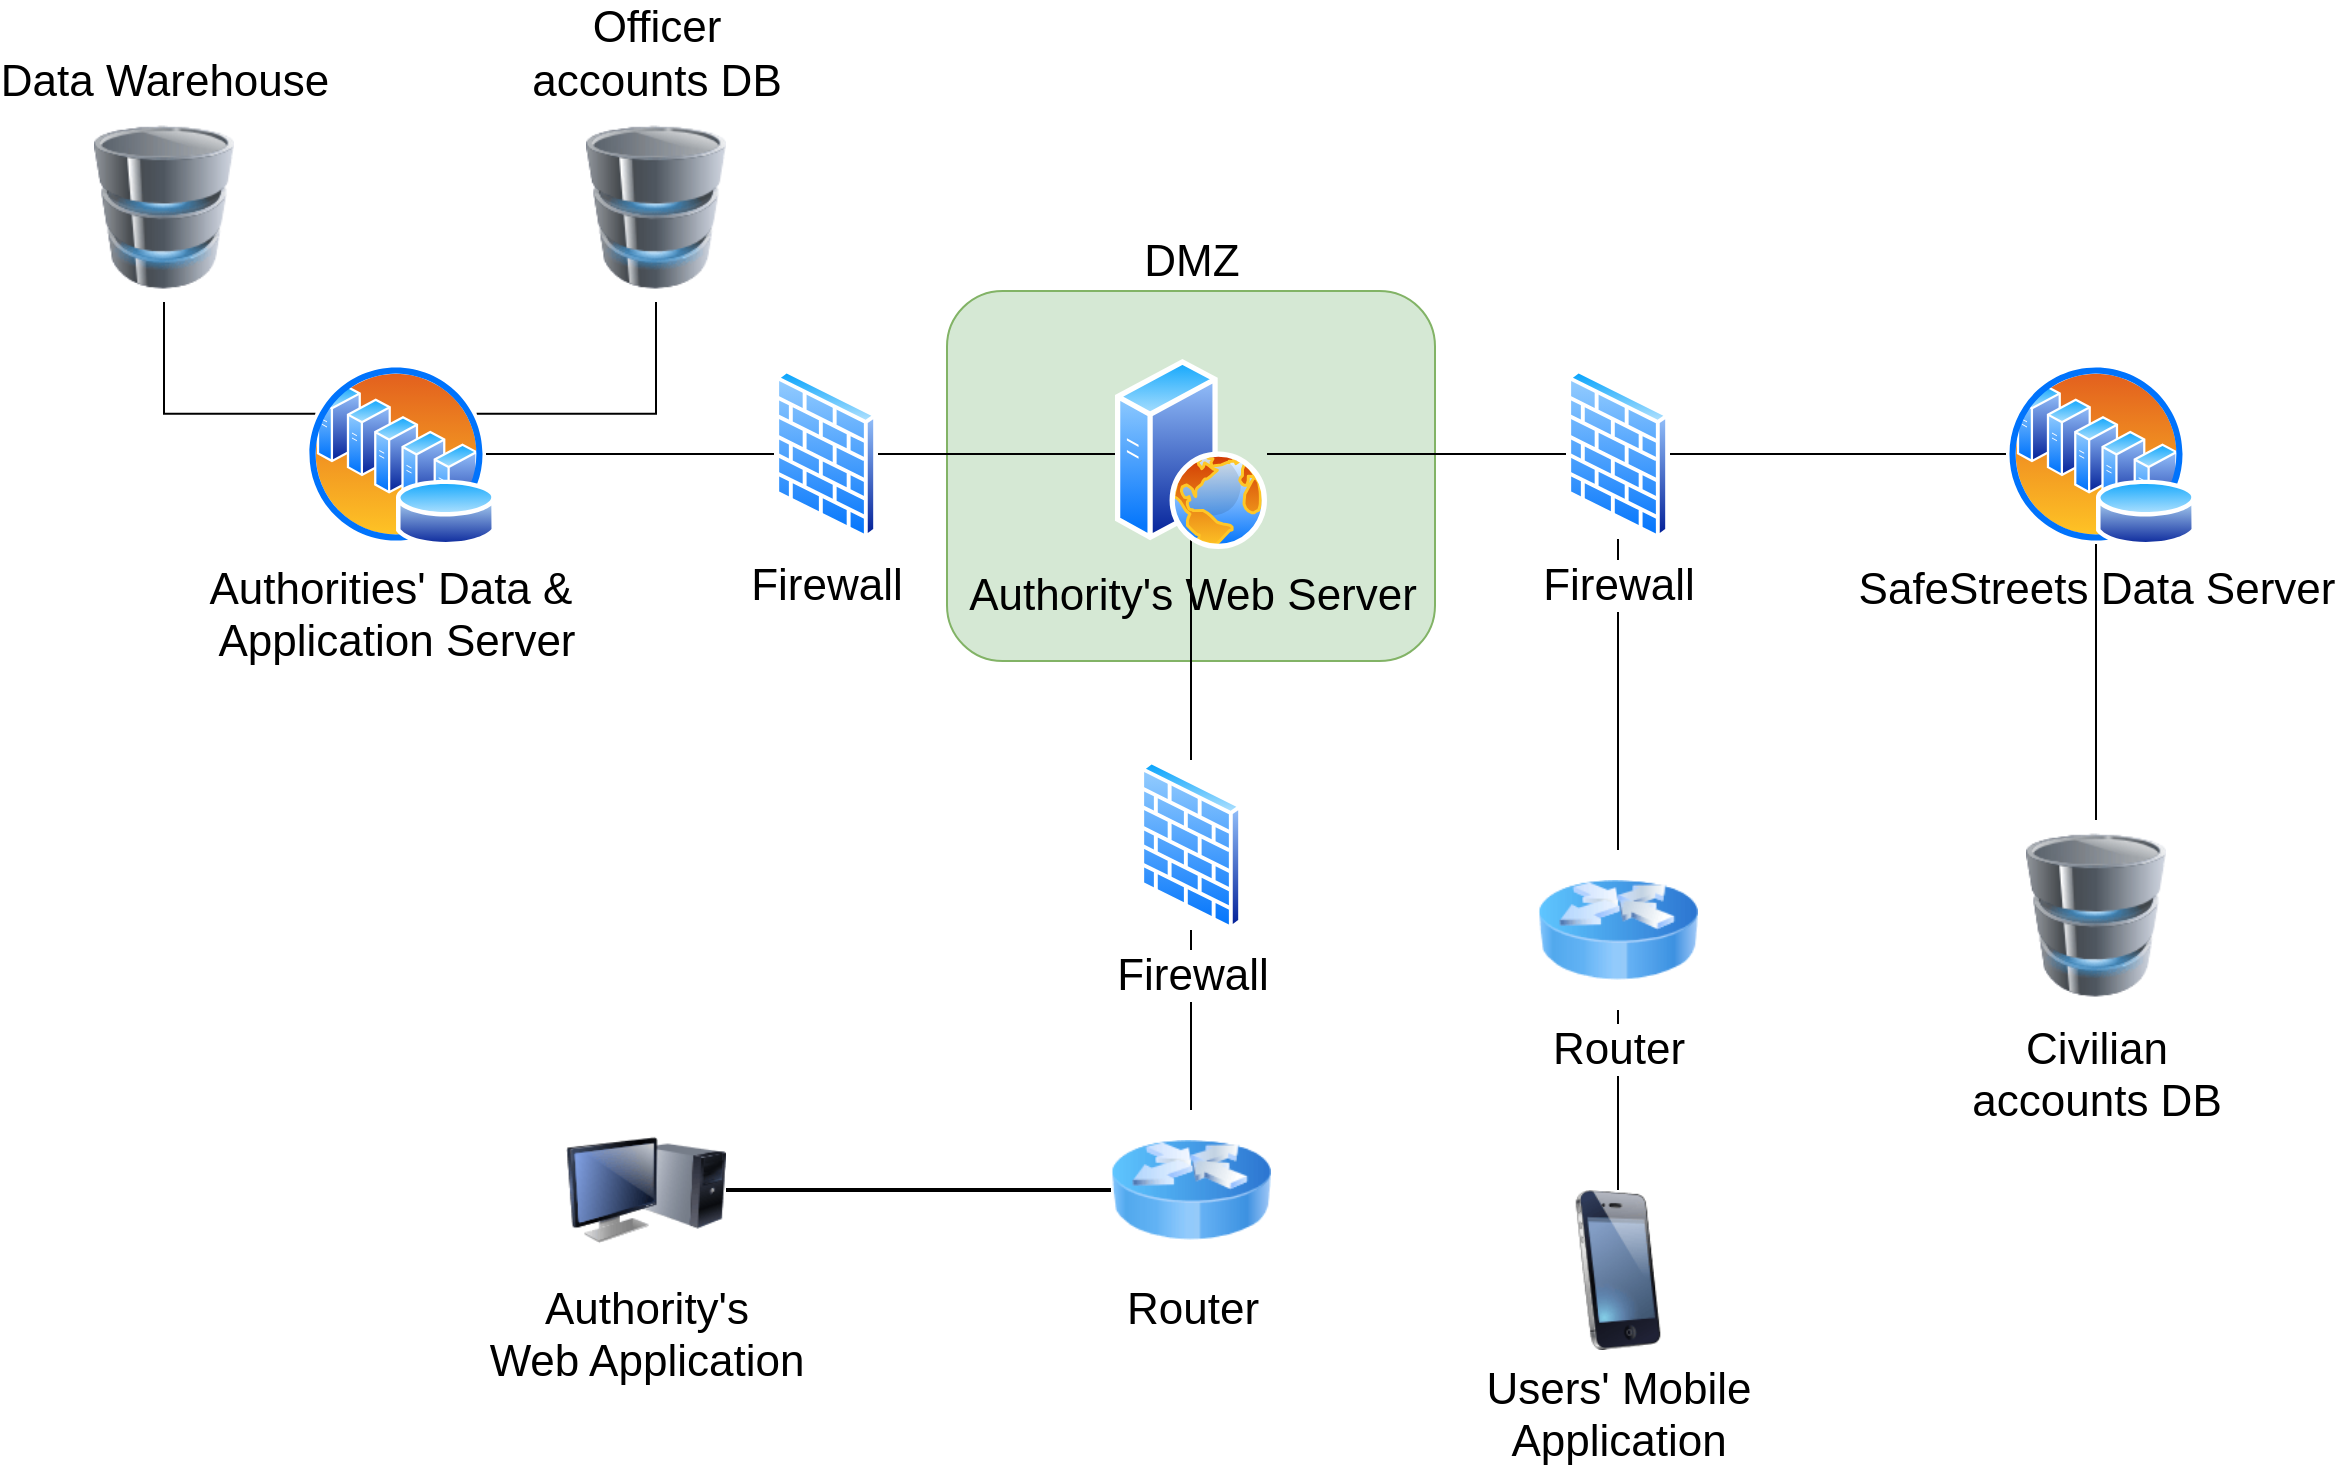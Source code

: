 <mxfile version="12.2.6" type="device" pages="1"><diagram name="Page-1" id="55a83fd1-7818-8e21-69c5-c3457e3827bb"><mxGraphModel dx="2680" dy="823" grid="1" gridSize="10" guides="1" tooltips="1" connect="1" arrows="1" fold="1" page="1" pageScale="1" pageWidth="1400" pageHeight="850" background="#ffffff" math="0" shadow="0"><root><mxCell id="0"/><mxCell id="1" parent="0"/><mxCell id="DxS-tx42nRYyYaRi8tus-3" value="DMZ" style="rounded=1;whiteSpace=wrap;html=1;labelBackgroundColor=#FFFFFF;fillColor=#d5e8d4;strokeColor=#82b366;labelPosition=center;verticalLabelPosition=top;align=center;verticalAlign=bottom;fontSize=22;" vertex="1" parent="1"><mxGeometry x="-803.5" y="189.5" width="244" height="185" as="geometry"/></mxCell><mxCell id="5ZHejcgC0iewRmG8ZeJL-3" style="edgeStyle=orthogonalEdgeStyle;rounded=0;orthogonalLoop=1;jettySize=auto;html=1;exitX=0.5;exitY=0;exitDx=0;exitDy=0;entryX=0.5;entryY=1;entryDx=0;entryDy=0;endArrow=none;endFill=0;" parent="1" source="DxS-tx42nRYyYaRi8tus-1" edge="1"><mxGeometry relative="1" as="geometry"><mxPoint x="-681.5" y="309.333" as="targetPoint"/></mxGeometry></mxCell><mxCell id="69ecfefc5c41e42c-1" value="Router" style="image;html=1;labelBackgroundColor=#ffffff;image=img/lib/clip_art/networking/Router_Icon_128x128.png;shadow=0;fontFamily=Helvetica;fontSize=22;fontColor=#000000;align=center;strokeColor=#000000;strokeWidth=2;fillColor=#ffffff;" parent="1" vertex="1"><mxGeometry x="-721.5" y="599" width="80" height="80" as="geometry"/></mxCell><mxCell id="69ecfefc5c41e42c-5" value="Authority's&lt;br&gt;Web Application" style="image;html=1;labelBackgroundColor=#ffffff;image=img/lib/clip_art/computers/Monitor_Tower_128x128.png;rounded=1;shadow=0;comic=0;strokeWidth=2;fontSize=22" parent="1" vertex="1"><mxGeometry x="-994" y="599" width="80" height="80" as="geometry"/></mxCell><mxCell id="69ecfefc5c41e42c-8" value="Users' Mobile &lt;br&gt;Application" style="image;html=1;labelBackgroundColor=#ffffff;image=img/lib/clip_art/telecommunication/iPhone_128x128.png;rounded=1;shadow=0;comic=0;strokeWidth=2;fontSize=22" parent="1" vertex="1"><mxGeometry x="-508" y="639" width="80" height="80" as="geometry"/></mxCell><mxCell id="69ecfefc5c41e42c-12" value="" style="html=1;fillColor=#CCCCCC;strokeColor=#000000;gradientColor=none;gradientDirection=north;strokeWidth=2;html=1;labelBackgroundColor=none;endArrow=none;fontFamily=Verdana;fontSize=22;fontColor=#000000;fontStyle=1" parent="1" source="69ecfefc5c41e42c-5" target="69ecfefc5c41e42c-1" edge="1"><mxGeometry width="100" height="100" relative="1" as="geometry"><mxPoint x="-711.5" y="470.957" as="sourcePoint"/><mxPoint x="-561.5" y="497.043" as="targetPoint"/></mxGeometry></mxCell><mxCell id="z_b0QLO4pegTGHkCNiJt-20" style="edgeStyle=orthogonalEdgeStyle;rounded=0;orthogonalLoop=1;jettySize=auto;html=1;exitX=0.5;exitY=1;exitDx=0;exitDy=0;entryX=0.5;entryY=0;entryDx=0;entryDy=0;endArrow=none;endFill=0;" parent="1" source="5ZHejcgC0iewRmG8ZeJL-6" target="69ecfefc5c41e42c-8" edge="1"><mxGeometry relative="1" as="geometry"/></mxCell><mxCell id="5ZHejcgC0iewRmG8ZeJL-6" value="Router" style="image;html=1;labelBackgroundColor=#ffffff;image=img/lib/clip_art/networking/Router_Icon_128x128.png;fontSize=22;" parent="1" vertex="1"><mxGeometry x="-508" y="469" width="80" height="80" as="geometry"/></mxCell><mxCell id="z_b0QLO4pegTGHkCNiJt-10" style="edgeStyle=orthogonalEdgeStyle;rounded=0;orthogonalLoop=1;jettySize=auto;html=1;exitX=0;exitY=0.5;exitDx=0;exitDy=0;entryX=1;entryY=0.5;entryDx=0;entryDy=0;endArrow=none;endFill=0;" parent="1" source="5ZHejcgC0iewRmG8ZeJL-9" target="z_b0QLO4pegTGHkCNiJt-9" edge="1"><mxGeometry relative="1" as="geometry"/></mxCell><mxCell id="5ZHejcgC0iewRmG8ZeJL-17" value="Data Warehouse" style="image;html=1;labelBackgroundColor=none;image=img/lib/clip_art/computers/Database_128x128.png;fontSize=22;labelPosition=center;verticalLabelPosition=top;align=center;verticalAlign=bottom;" parent="1" vertex="1"><mxGeometry x="-1230" y="100" width="70" height="95" as="geometry"/></mxCell><mxCell id="5ZHejcgC0iewRmG8ZeJL-24" value="SafeStreets Data Server" style="aspect=fixed;perimeter=ellipsePerimeter;html=1;align=center;shadow=0;dashed=0;spacingTop=3;image;image=img/lib/active_directory/server_farm.svg;fontSize=22;" parent="1" vertex="1"><mxGeometry x="-274" y="226" width="90" height="90" as="geometry"/></mxCell><mxCell id="5ZHejcgC0iewRmG8ZeJL-31" style="edgeStyle=orthogonalEdgeStyle;rounded=0;orthogonalLoop=1;jettySize=auto;html=1;exitX=0.5;exitY=0;exitDx=0;exitDy=0;entryX=0.5;entryY=1;entryDx=0;entryDy=0;endArrow=none;endFill=0;strokeColor=#000000;fontSize=22;" parent="1" source="5ZHejcgC0iewRmG8ZeJL-30" target="5ZHejcgC0iewRmG8ZeJL-24" edge="1"><mxGeometry relative="1" as="geometry"/></mxCell><mxCell id="5ZHejcgC0iewRmG8ZeJL-30" value="Civilian&lt;br&gt;accounts DB" style="image;html=1;labelBackgroundColor=#ffffff;image=img/lib/clip_art/computers/Database_128x128.png;fontSize=22;" parent="1" vertex="1"><mxGeometry x="-264" y="454" width="70" height="95" as="geometry"/></mxCell><mxCell id="z_b0QLO4pegTGHkCNiJt-24" style="edgeStyle=orthogonalEdgeStyle;rounded=0;orthogonalLoop=1;jettySize=auto;html=1;exitX=0;exitY=0.25;exitDx=0;exitDy=0;entryX=0.5;entryY=1;entryDx=0;entryDy=0;endArrow=none;endFill=0;" parent="1" source="z_b0QLO4pegTGHkCNiJt-2" target="5ZHejcgC0iewRmG8ZeJL-17" edge="1"><mxGeometry relative="1" as="geometry"/></mxCell><mxCell id="z_b0QLO4pegTGHkCNiJt-25" style="edgeStyle=orthogonalEdgeStyle;rounded=0;orthogonalLoop=1;jettySize=auto;html=1;exitX=1;exitY=0.25;exitDx=0;exitDy=0;entryX=0.5;entryY=1;entryDx=0;entryDy=0;endArrow=none;endFill=0;" parent="1" source="z_b0QLO4pegTGHkCNiJt-2" target="z_b0QLO4pegTGHkCNiJt-5" edge="1"><mxGeometry relative="1" as="geometry"/></mxCell><mxCell id="z_b0QLO4pegTGHkCNiJt-2" value="Authorities' Data &amp;amp;&amp;nbsp;&lt;br&gt;Application Server" style="aspect=fixed;perimeter=ellipsePerimeter;html=1;align=center;shadow=0;dashed=0;spacingTop=3;image;image=img/lib/active_directory/server_farm.svg;fontSize=22;labelBackgroundColor=none;" parent="1" vertex="1"><mxGeometry x="-1124" y="226" width="90" height="90" as="geometry"/></mxCell><mxCell id="z_b0QLO4pegTGHkCNiJt-3" value="" style="aspect=fixed;perimeter=ellipsePerimeter;html=1;align=center;shadow=0;dashed=0;spacingTop=3;image;image=img/lib/active_directory/database.svg;fontSize=22;" parent="1" vertex="1"><mxGeometry x="-1079" y="282" width="50" height="37" as="geometry"/></mxCell><mxCell id="z_b0QLO4pegTGHkCNiJt-5" value="Officer&lt;br&gt;accounts DB" style="image;html=1;labelBackgroundColor=none;image=img/lib/clip_art/computers/Database_128x128.png;fontSize=22;labelPosition=center;verticalLabelPosition=top;align=center;verticalAlign=bottom;" parent="1" vertex="1"><mxGeometry x="-984" y="100" width="70" height="95" as="geometry"/></mxCell><mxCell id="z_b0QLO4pegTGHkCNiJt-11" style="edgeStyle=orthogonalEdgeStyle;rounded=0;orthogonalLoop=1;jettySize=auto;html=1;exitX=0;exitY=0.5;exitDx=0;exitDy=0;entryX=1;entryY=0.5;entryDx=0;entryDy=0;endArrow=none;endFill=0;" parent="1" source="z_b0QLO4pegTGHkCNiJt-9" target="z_b0QLO4pegTGHkCNiJt-2" edge="1"><mxGeometry relative="1" as="geometry"/></mxCell><mxCell id="z_b0QLO4pegTGHkCNiJt-9" value="Firewall" style="aspect=fixed;perimeter=ellipsePerimeter;html=1;align=center;shadow=0;dashed=0;spacingTop=3;image;image=img/lib/active_directory/firewall.svg;fontSize=22;" parent="1" vertex="1"><mxGeometry x="-890" y="228.5" width="52" height="85" as="geometry"/></mxCell><mxCell id="z_b0QLO4pegTGHkCNiJt-16" style="edgeStyle=orthogonalEdgeStyle;rounded=0;orthogonalLoop=1;jettySize=auto;html=1;exitX=0;exitY=0.5;exitDx=0;exitDy=0;entryX=1;entryY=0.5;entryDx=0;entryDy=0;endArrow=none;endFill=0;" parent="1" source="5ZHejcgC0iewRmG8ZeJL-8" target="5ZHejcgC0iewRmG8ZeJL-9" edge="1"><mxGeometry relative="1" as="geometry"/></mxCell><mxCell id="z_b0QLO4pegTGHkCNiJt-17" style="edgeStyle=orthogonalEdgeStyle;rounded=0;orthogonalLoop=1;jettySize=auto;html=1;exitX=1;exitY=0.5;exitDx=0;exitDy=0;entryX=0;entryY=0.5;entryDx=0;entryDy=0;endArrow=none;endFill=0;" parent="1" source="5ZHejcgC0iewRmG8ZeJL-8" target="5ZHejcgC0iewRmG8ZeJL-24" edge="1"><mxGeometry relative="1" as="geometry"/></mxCell><mxCell id="z_b0QLO4pegTGHkCNiJt-19" style="edgeStyle=orthogonalEdgeStyle;rounded=0;orthogonalLoop=1;jettySize=auto;html=1;exitX=0.5;exitY=1;exitDx=0;exitDy=0;entryX=0.5;entryY=0;entryDx=0;entryDy=0;endArrow=none;endFill=0;" parent="1" source="5ZHejcgC0iewRmG8ZeJL-8" target="5ZHejcgC0iewRmG8ZeJL-6" edge="1"><mxGeometry relative="1" as="geometry"/></mxCell><mxCell id="5ZHejcgC0iewRmG8ZeJL-8" value="Firewall" style="aspect=fixed;perimeter=ellipsePerimeter;html=1;align=center;shadow=0;dashed=0;spacingTop=3;image;image=img/lib/active_directory/firewall.svg;fontSize=22;" parent="1" vertex="1"><mxGeometry x="-494" y="228.5" width="52" height="85" as="geometry"/></mxCell><mxCell id="z_b0QLO4pegTGHkCNiJt-21" value="" style="aspect=fixed;perimeter=ellipsePerimeter;html=1;align=center;shadow=0;dashed=0;spacingTop=3;image;image=img/lib/active_directory/database.svg;fontSize=22;" parent="1" vertex="1"><mxGeometry x="-229" y="282" width="50" height="37" as="geometry"/></mxCell><mxCell id="DxS-tx42nRYyYaRi8tus-2" style="edgeStyle=orthogonalEdgeStyle;rounded=0;orthogonalLoop=1;jettySize=auto;html=1;exitX=0.5;exitY=0;exitDx=0;exitDy=0;entryX=0.5;entryY=1;entryDx=0;entryDy=0;endArrow=none;endFill=0;" edge="1" parent="1" source="69ecfefc5c41e42c-1" target="DxS-tx42nRYyYaRi8tus-1"><mxGeometry relative="1" as="geometry"><mxPoint x="-681.5" y="309.333" as="targetPoint"/><mxPoint x="-681" y="469" as="sourcePoint"/></mxGeometry></mxCell><mxCell id="DxS-tx42nRYyYaRi8tus-1" value="Firewall" style="aspect=fixed;perimeter=ellipsePerimeter;html=1;align=center;shadow=0;dashed=0;spacingTop=3;image;image=img/lib/active_directory/firewall.svg;fontSize=22;labelBackgroundColor=#FFFFFF;" vertex="1" parent="1"><mxGeometry x="-707.5" y="424" width="52" height="85" as="geometry"/></mxCell><mxCell id="5ZHejcgC0iewRmG8ZeJL-9" value="Authority's Web Server" style="aspect=fixed;perimeter=ellipsePerimeter;html=1;align=center;shadow=0;dashed=0;spacingTop=3;image;image=img/lib/active_directory/web_server.svg;fontSize=22;labelBackgroundColor=none;" parent="1" vertex="1"><mxGeometry x="-719.5" y="223" width="76" height="96" as="geometry"/></mxCell></root></mxGraphModel></diagram></mxfile>
